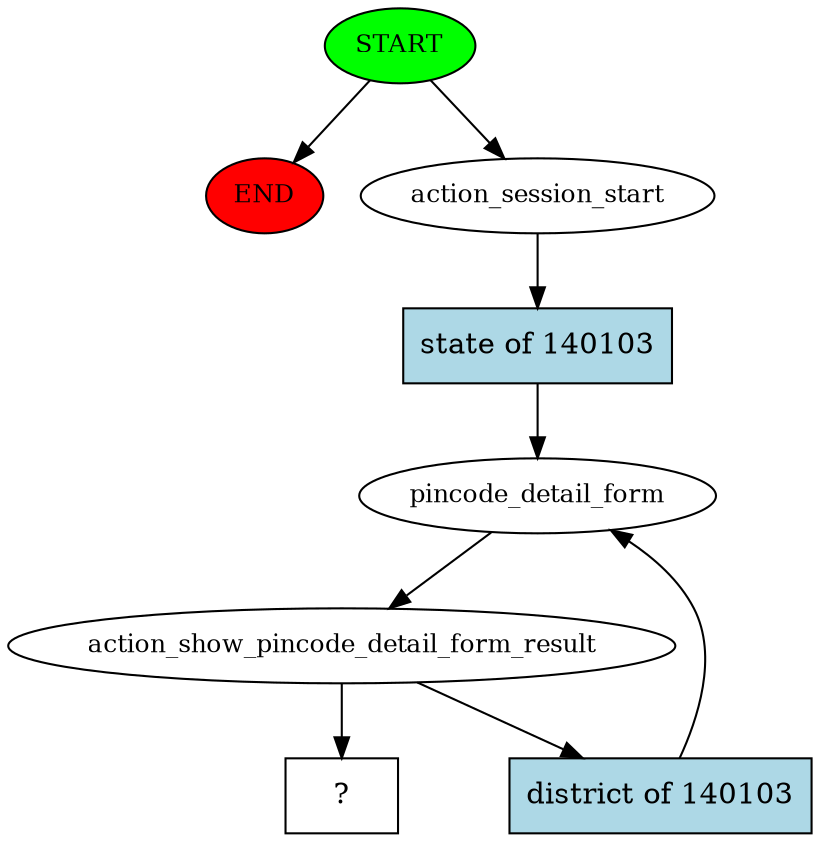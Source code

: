 digraph  {
0 [class="start active", fillcolor=green, fontsize=12, label=START, style=filled];
"-1" [class=end, fillcolor=red, fontsize=12, label=END, style=filled];
1 [class=active, fontsize=12, label=action_session_start];
2 [class=active, fontsize=12, label=pincode_detail_form];
3 [class=active, fontsize=12, label=action_show_pincode_detail_form_result];
6 [class="intent dashed active", label="  ?  ", shape=rect];
7 [class="intent active", fillcolor=lightblue, label="state of 140103", shape=rect, style=filled];
8 [class="intent active", fillcolor=lightblue, label="district of 140103", shape=rect, style=filled];
0 -> "-1"  [class="", key=NONE, label=""];
0 -> 1  [class=active, key=NONE, label=""];
1 -> 7  [class=active, key=0];
2 -> 3  [class=active, key=NONE, label=""];
3 -> 6  [class=active, key=NONE, label=""];
3 -> 8  [class=active, key=0];
7 -> 2  [class=active, key=0];
8 -> 2  [class=active, key=0];
}
